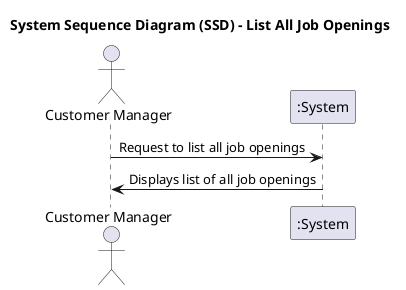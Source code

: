@startuml
title System Sequence Diagram (SSD) - List All Job Openings

actor "Customer Manager" as CM
participant ":System" as S

CM -> S : Request to list all job openings
S -> CM : Displays list of all job openings

@enduml